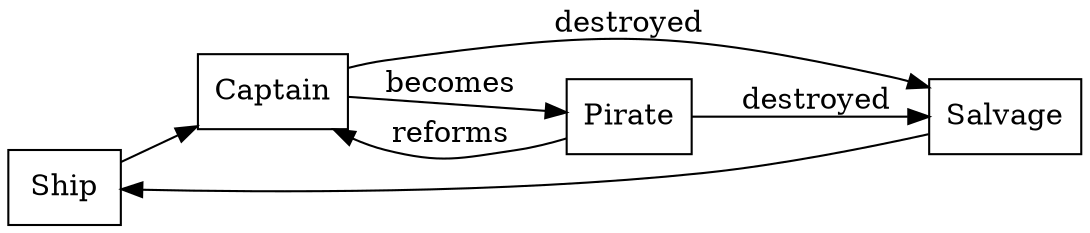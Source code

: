 digraph G {
    graph [rankdir=LR]
    node [shape=box]

    Ship -> Captain
    Captain -> Salvage [label=destroyed]
    Captain -> Pirate [label=becomes]
    Pirate -> Salvage [label=destroyed]
    Pirate -> Captain [label=reforms]
    Salvage -> Ship
}
